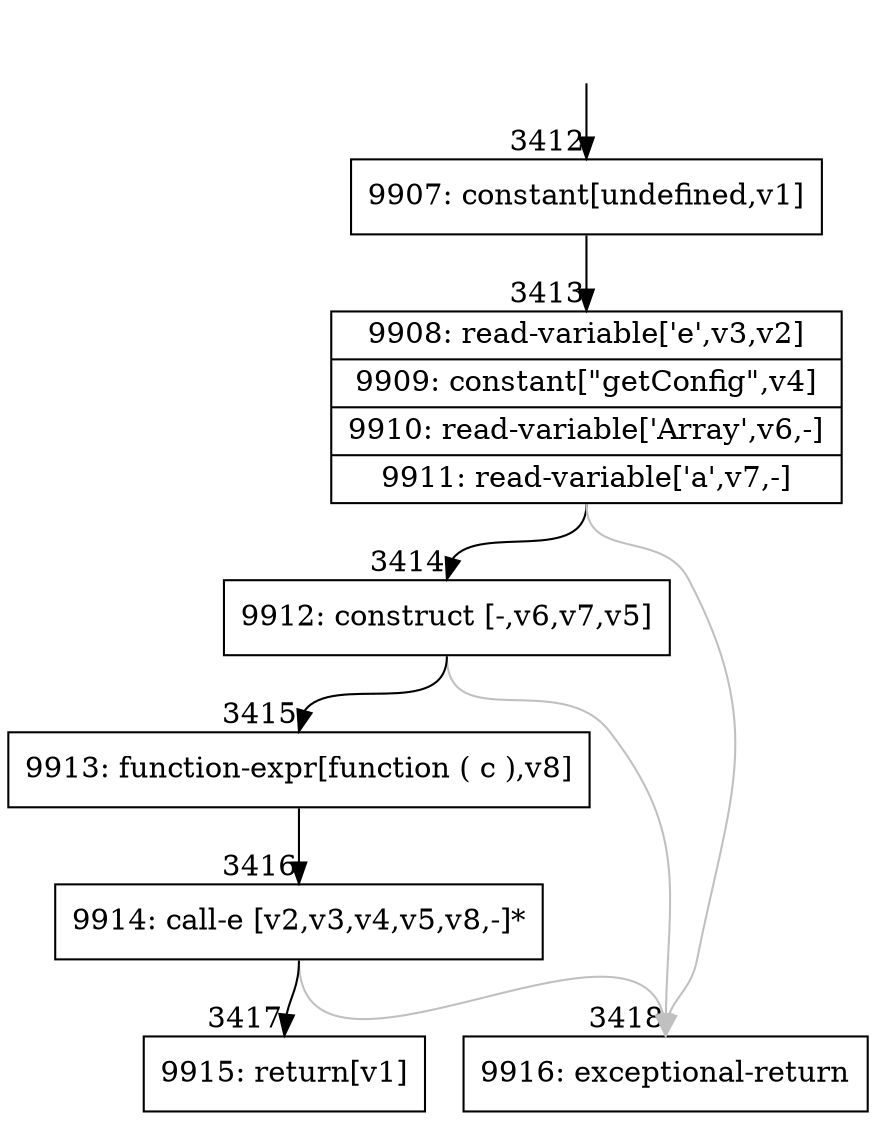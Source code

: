 digraph {
rankdir="TD"
BB_entry279[shape=none,label=""];
BB_entry279 -> BB3412 [tailport=s, headport=n, headlabel="    3412"]
BB3412 [shape=record label="{9907: constant[undefined,v1]}" ] 
BB3412 -> BB3413 [tailport=s, headport=n, headlabel="      3413"]
BB3413 [shape=record label="{9908: read-variable['e',v3,v2]|9909: constant[\"getConfig\",v4]|9910: read-variable['Array',v6,-]|9911: read-variable['a',v7,-]}" ] 
BB3413 -> BB3414 [tailport=s, headport=n, headlabel="      3414"]
BB3413 -> BB3418 [tailport=s, headport=n, color=gray, headlabel="      3418"]
BB3414 [shape=record label="{9912: construct [-,v6,v7,v5]}" ] 
BB3414 -> BB3415 [tailport=s, headport=n, headlabel="      3415"]
BB3414 -> BB3418 [tailport=s, headport=n, color=gray]
BB3415 [shape=record label="{9913: function-expr[function ( c ),v8]}" ] 
BB3415 -> BB3416 [tailport=s, headport=n, headlabel="      3416"]
BB3416 [shape=record label="{9914: call-e [v2,v3,v4,v5,v8,-]*}" ] 
BB3416 -> BB3417 [tailport=s, headport=n, headlabel="      3417"]
BB3416 -> BB3418 [tailport=s, headport=n, color=gray]
BB3417 [shape=record label="{9915: return[v1]}" ] 
BB3418 [shape=record label="{9916: exceptional-return}" ] 
}
